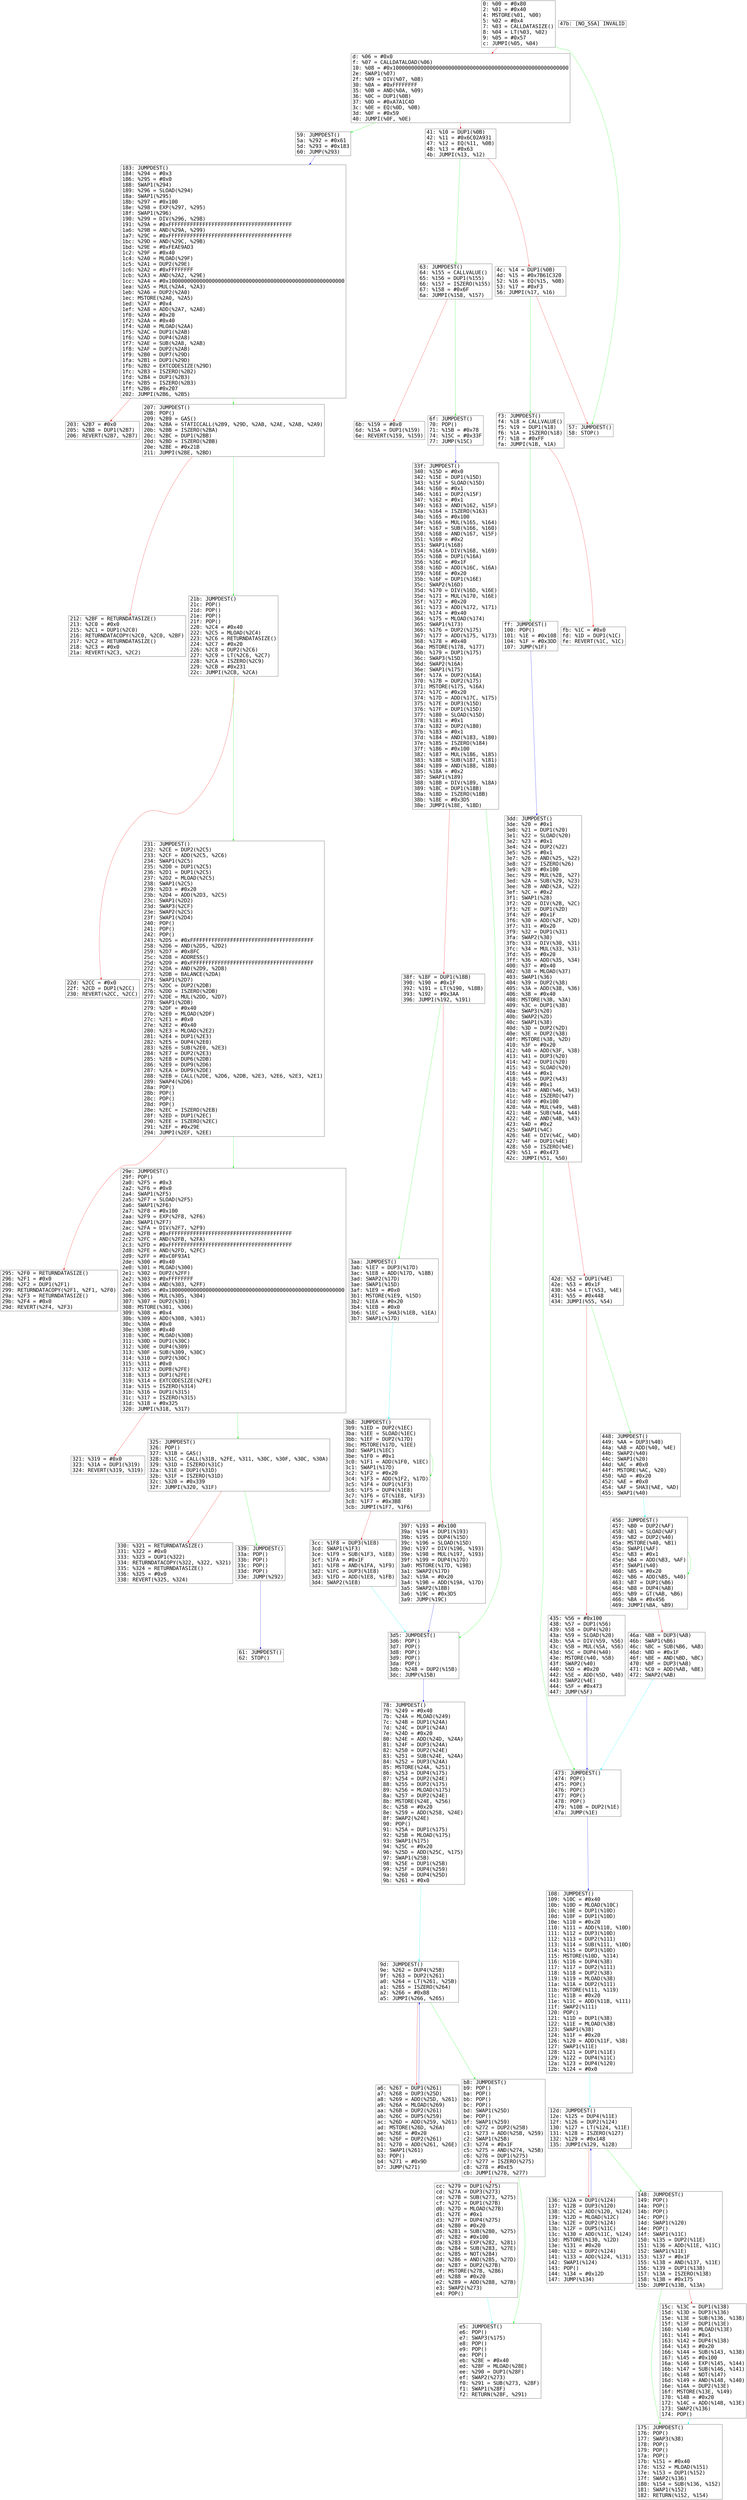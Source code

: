 digraph "graph.cfg.gv" {
	subgraph global {
		node [fontname=Courier fontsize=30.0 rank=same shape=box]
		block_0 [label="0: %00 = #0x80\l2: %01 = #0x40\l4: MSTORE(%01, %00)\l5: %02 = #0x4\l7: %03 = CALLDATASIZE()\l8: %04 = LT(%03, %02)\l9: %05 = #0x57\lc: JUMPI(%05, %04)\l"]
		block_d [label="d: %06 = #0x0\lf: %07 = CALLDATALOAD(%06)\l10: %08 = #0x100000000000000000000000000000000000000000000000000000000\l2e: SWAP1(%07)\l2f: %09 = DIV(%07, %08)\l30: %0A = #0xFFFFFFFF\l35: %0B = AND(%0A, %09)\l36: %0C = DUP1(%0B)\l37: %0D = #0xA7A1C4D\l3c: %0E = EQ(%0D, %0B)\l3d: %0F = #0x59\l40: JUMPI(%0F, %0E)\l"]
		block_41 [label="41: %10 = DUP1(%0B)\l42: %11 = #0x6C02A931\l47: %12 = EQ(%11, %0B)\l48: %13 = #0x63\l4b: JUMPI(%13, %12)\l"]
		block_4c [label="4c: %14 = DUP1(%0B)\l4d: %15 = #0x7B61C320\l52: %16 = EQ(%15, %0B)\l53: %17 = #0xF3\l56: JUMPI(%17, %16)\l"]
		block_57 [label="57: JUMPDEST()\l58: STOP()\l"]
		block_59 [label="59: JUMPDEST()\l5a: %292 = #0x61\l5d: %293 = #0x183\l60: JUMP(%293)\l"]
		block_61 [label="61: JUMPDEST()\l62: STOP()\l"]
		block_63 [label="63: JUMPDEST()\l64: %155 = CALLVALUE()\l65: %156 = DUP1(%155)\l66: %157 = ISZERO(%155)\l67: %158 = #0x6F\l6a: JUMPI(%158, %157)\l"]
		block_6b [label="6b: %159 = #0x0\l6d: %15A = DUP1(%159)\l6e: REVERT(%159, %159)\l"]
		block_6f [label="6f: JUMPDEST()\l70: POP()\l71: %15B = #0x78\l74: %15C = #0x33F\l77: JUMP(%15C)\l"]
		block_78 [label="78: JUMPDEST()\l79: %249 = #0x40\l7b: %24A = MLOAD(%249)\l7c: %24B = DUP1(%24A)\l7d: %24C = DUP1(%24A)\l7e: %24D = #0x20\l80: %24E = ADD(%24D, %24A)\l81: %24F = DUP3(%24A)\l82: %250 = DUP2(%24E)\l83: %251 = SUB(%24E, %24A)\l84: %252 = DUP3(%24A)\l85: MSTORE(%24A, %251)\l86: %253 = DUP4(%175)\l87: %254 = DUP2(%24E)\l88: %255 = DUP2(%175)\l89: %256 = MLOAD(%175)\l8a: %257 = DUP2(%24E)\l8b: MSTORE(%24E, %256)\l8c: %258 = #0x20\l8e: %259 = ADD(%258, %24E)\l8f: SWAP2(%24E)\l90: POP()\l91: %25A = DUP1(%175)\l92: %25B = MLOAD(%175)\l93: SWAP1(%175)\l94: %25C = #0x20\l96: %25D = ADD(%25C, %175)\l97: SWAP1(%25B)\l98: %25E = DUP1(%25B)\l99: %25F = DUP4(%259)\l9a: %260 = DUP4(%25D)\l9b: %261 = #0x0\l"]
		block_9d [label="9d: JUMPDEST()\l9e: %262 = DUP4(%25B)\l9f: %263 = DUP2(%261)\la0: %264 = LT(%261, %25B)\la1: %265 = ISZERO(%264)\la2: %266 = #0xB8\la5: JUMPI(%266, %265)\l"]
		block_a6 [label="a6: %267 = DUP1(%261)\la7: %268 = DUP3(%25D)\la8: %269 = ADD(%25D, %261)\la9: %26A = MLOAD(%269)\laa: %26B = DUP2(%261)\lab: %26C = DUP5(%259)\lac: %26D = ADD(%259, %261)\lad: MSTORE(%26D, %26A)\lae: %26E = #0x20\lb0: %26F = DUP2(%261)\lb1: %270 = ADD(%261, %26E)\lb2: SWAP1(%261)\lb3: POP()\lb4: %271 = #0x9D\lb7: JUMP(%271)\l"]
		block_b8 [label="b8: JUMPDEST()\lb9: POP()\lba: POP()\lbb: POP()\lbc: POP()\lbd: SWAP1(%25D)\lbe: POP()\lbf: SWAP1(%259)\lc0: %272 = DUP2(%25B)\lc1: %273 = ADD(%25B, %259)\lc2: SWAP1(%25B)\lc3: %274 = #0x1F\lc5: %275 = AND(%274, %25B)\lc6: %276 = DUP1(%275)\lc7: %277 = ISZERO(%275)\lc8: %278 = #0xE5\lcb: JUMPI(%278, %277)\l"]
		block_cc [label="cc: %279 = DUP1(%275)\lcd: %27A = DUP3(%273)\lce: %27B = SUB(%273, %275)\lcf: %27C = DUP1(%27B)\ld0: %27D = MLOAD(%27B)\ld1: %27E = #0x1\ld3: %27F = DUP4(%275)\ld4: %280 = #0x20\ld6: %281 = SUB(%280, %275)\ld7: %282 = #0x100\lda: %283 = EXP(%282, %281)\ldb: %284 = SUB(%283, %27E)\ldc: %285 = NOT(%284)\ldd: %286 = AND(%285, %27D)\lde: %287 = DUP2(%27B)\ldf: MSTORE(%27B, %286)\le0: %288 = #0x20\le2: %289 = ADD(%288, %27B)\le3: SWAP2(%273)\le4: POP()\l"]
		block_e5 [label="e5: JUMPDEST()\le6: POP()\le7: SWAP3(%175)\le8: POP()\le9: POP()\lea: POP()\leb: %28E = #0x40\led: %28F = MLOAD(%28E)\lee: %290 = DUP1(%28F)\lef: SWAP2(%273)\lf0: %291 = SUB(%273, %28F)\lf1: SWAP1(%28F)\lf2: RETURN(%28F, %291)\l"]
		block_f3 [label="f3: JUMPDEST()\lf4: %18 = CALLVALUE()\lf5: %19 = DUP1(%18)\lf6: %1A = ISZERO(%18)\lf7: %1B = #0xFF\lfa: JUMPI(%1B, %1A)\l"]
		block_fb [label="fb: %1C = #0x0\lfd: %1D = DUP1(%1C)\lfe: REVERT(%1C, %1C)\l"]
		block_ff [label="ff: JUMPDEST()\l100: POP()\l101: %1E = #0x108\l104: %1F = #0x3DD\l107: JUMP(%1F)\l"]
		block_108 [label="108: JUMPDEST()\l109: %10C = #0x40\l10b: %10D = MLOAD(%10C)\l10c: %10E = DUP1(%10D)\l10d: %10F = DUP1(%10D)\l10e: %110 = #0x20\l110: %111 = ADD(%110, %10D)\l111: %112 = DUP3(%10D)\l112: %113 = DUP2(%111)\l113: %114 = SUB(%111, %10D)\l114: %115 = DUP3(%10D)\l115: MSTORE(%10D, %114)\l116: %116 = DUP4(%38)\l117: %117 = DUP2(%111)\l118: %118 = DUP2(%38)\l119: %119 = MLOAD(%38)\l11a: %11A = DUP2(%111)\l11b: MSTORE(%111, %119)\l11c: %11B = #0x20\l11e: %11C = ADD(%11B, %111)\l11f: SWAP2(%111)\l120: POP()\l121: %11D = DUP1(%38)\l122: %11E = MLOAD(%38)\l123: SWAP1(%38)\l124: %11F = #0x20\l126: %120 = ADD(%11F, %38)\l127: SWAP1(%11E)\l128: %121 = DUP1(%11E)\l129: %122 = DUP4(%11C)\l12a: %123 = DUP4(%120)\l12b: %124 = #0x0\l"]
		block_12d [label="12d: JUMPDEST()\l12e: %125 = DUP4(%11E)\l12f: %126 = DUP2(%124)\l130: %127 = LT(%124, %11E)\l131: %128 = ISZERO(%127)\l132: %129 = #0x148\l135: JUMPI(%129, %128)\l"]
		block_136 [label="136: %12A = DUP1(%124)\l137: %12B = DUP3(%120)\l138: %12C = ADD(%120, %124)\l139: %12D = MLOAD(%12C)\l13a: %12E = DUP2(%124)\l13b: %12F = DUP5(%11C)\l13c: %130 = ADD(%11C, %124)\l13d: MSTORE(%130, %12D)\l13e: %131 = #0x20\l140: %132 = DUP2(%124)\l141: %133 = ADD(%124, %131)\l142: SWAP1(%124)\l143: POP()\l144: %134 = #0x12D\l147: JUMP(%134)\l"]
		block_148 [label="148: JUMPDEST()\l149: POP()\l14a: POP()\l14b: POP()\l14c: POP()\l14d: SWAP1(%120)\l14e: POP()\l14f: SWAP1(%11C)\l150: %135 = DUP2(%11E)\l151: %136 = ADD(%11E, %11C)\l152: SWAP1(%11E)\l153: %137 = #0x1F\l155: %138 = AND(%137, %11E)\l156: %139 = DUP1(%138)\l157: %13A = ISZERO(%138)\l158: %13B = #0x175\l15b: JUMPI(%13B, %13A)\l"]
		block_15c [label="15c: %13C = DUP1(%138)\l15d: %13D = DUP3(%136)\l15e: %13E = SUB(%136, %138)\l15f: %13F = DUP1(%13E)\l160: %140 = MLOAD(%13E)\l161: %141 = #0x1\l163: %142 = DUP4(%138)\l164: %143 = #0x20\l166: %144 = SUB(%143, %138)\l167: %145 = #0x100\l16a: %146 = EXP(%145, %144)\l16b: %147 = SUB(%146, %141)\l16c: %148 = NOT(%147)\l16d: %149 = AND(%148, %140)\l16e: %14A = DUP2(%13E)\l16f: MSTORE(%13E, %149)\l170: %14B = #0x20\l172: %14C = ADD(%14B, %13E)\l173: SWAP2(%136)\l174: POP()\l"]
		block_175 [label="175: JUMPDEST()\l176: POP()\l177: SWAP3(%38)\l178: POP()\l179: POP()\l17a: POP()\l17b: %151 = #0x40\l17d: %152 = MLOAD(%151)\l17e: %153 = DUP1(%152)\l17f: SWAP2(%136)\l180: %154 = SUB(%136, %152)\l181: SWAP1(%152)\l182: RETURN(%152, %154)\l"]
		block_183 [label="183: JUMPDEST()\l184: %294 = #0x3\l186: %295 = #0x0\l188: SWAP1(%294)\l189: %296 = SLOAD(%294)\l18a: SWAP1(%295)\l18b: %297 = #0x100\l18e: %298 = EXP(%297, %295)\l18f: SWAP1(%296)\l190: %299 = DIV(%296, %298)\l191: %29A = #0xFFFFFFFFFFFFFFFFFFFFFFFFFFFFFFFFFFFFFFFF\l1a6: %29B = AND(%29A, %299)\l1a7: %29C = #0xFFFFFFFFFFFFFFFFFFFFFFFFFFFFFFFFFFFFFFFF\l1bc: %29D = AND(%29C, %29B)\l1bd: %29E = #0xFEAE9AD3\l1c2: %29F = #0x40\l1c4: %2A0 = MLOAD(%29F)\l1c5: %2A1 = DUP2(%29E)\l1c6: %2A2 = #0xFFFFFFFF\l1cb: %2A3 = AND(%2A2, %29E)\l1cc: %2A4 = #0x100000000000000000000000000000000000000000000000000000000\l1ea: %2A5 = MUL(%2A4, %2A3)\l1eb: %2A6 = DUP2(%2A0)\l1ec: MSTORE(%2A0, %2A5)\l1ed: %2A7 = #0x4\l1ef: %2A8 = ADD(%2A7, %2A0)\l1f0: %2A9 = #0x20\l1f2: %2AA = #0x40\l1f4: %2AB = MLOAD(%2AA)\l1f5: %2AC = DUP1(%2AB)\l1f6: %2AD = DUP4(%2A8)\l1f7: %2AE = SUB(%2A8, %2AB)\l1f8: %2AF = DUP2(%2AB)\l1f9: %2B0 = DUP7(%29D)\l1fa: %2B1 = DUP1(%29D)\l1fb: %2B2 = EXTCODESIZE(%29D)\l1fc: %2B3 = ISZERO(%2B2)\l1fd: %2B4 = DUP1(%2B3)\l1fe: %2B5 = ISZERO(%2B3)\l1ff: %2B6 = #0x207\l202: JUMPI(%2B6, %2B5)\l"]
		block_203 [label="203: %2B7 = #0x0\l205: %2B8 = DUP1(%2B7)\l206: REVERT(%2B7, %2B7)\l"]
		block_207 [label="207: JUMPDEST()\l208: POP()\l209: %2B9 = GAS()\l20a: %2BA = STATICCALL(%2B9, %29D, %2AB, %2AE, %2AB, %2A9)\l20b: %2BB = ISZERO(%2BA)\l20c: %2BC = DUP1(%2BB)\l20d: %2BD = ISZERO(%2BB)\l20e: %2BE = #0x21B\l211: JUMPI(%2BE, %2BD)\l"]
		block_212 [label="212: %2BF = RETURNDATASIZE()\l213: %2C0 = #0x0\l215: %2C1 = DUP1(%2C0)\l216: RETURNDATACOPY(%2C0, %2C0, %2BF)\l217: %2C2 = RETURNDATASIZE()\l218: %2C3 = #0x0\l21a: REVERT(%2C3, %2C2)\l"]
		block_21b [label="21b: JUMPDEST()\l21c: POP()\l21d: POP()\l21e: POP()\l21f: POP()\l220: %2C4 = #0x40\l222: %2C5 = MLOAD(%2C4)\l223: %2C6 = RETURNDATASIZE()\l224: %2C7 = #0x20\l226: %2C8 = DUP2(%2C6)\l227: %2C9 = LT(%2C6, %2C7)\l228: %2CA = ISZERO(%2C9)\l229: %2CB = #0x231\l22c: JUMPI(%2CB, %2CA)\l"]
		block_22d [label="22d: %2CC = #0x0\l22f: %2CD = DUP1(%2CC)\l230: REVERT(%2CC, %2CC)\l"]
		block_231 [label="231: JUMPDEST()\l232: %2CE = DUP2(%2C5)\l233: %2CF = ADD(%2C5, %2C6)\l234: SWAP1(%2C5)\l235: %2D0 = DUP1(%2C5)\l236: %2D1 = DUP1(%2C5)\l237: %2D2 = MLOAD(%2C5)\l238: SWAP1(%2C5)\l239: %2D3 = #0x20\l23b: %2D4 = ADD(%2D3, %2C5)\l23c: SWAP1(%2D2)\l23d: SWAP3(%2CF)\l23e: SWAP2(%2C5)\l23f: SWAP1(%2D4)\l240: POP()\l241: POP()\l242: POP()\l243: %2D5 = #0xFFFFFFFFFFFFFFFFFFFFFFFFFFFFFFFFFFFFFFFF\l258: %2D6 = AND(%2D5, %2D2)\l259: %2D7 = #0x8FC\l25c: %2D8 = ADDRESS()\l25d: %2D9 = #0xFFFFFFFFFFFFFFFFFFFFFFFFFFFFFFFFFFFFFFFF\l272: %2DA = AND(%2D9, %2D8)\l273: %2DB = BALANCE(%2DA)\l274: SWAP1(%2D7)\l275: %2DC = DUP2(%2DB)\l276: %2DD = ISZERO(%2DB)\l277: %2DE = MUL(%2DD, %2D7)\l278: SWAP1(%2DB)\l279: %2DF = #0x40\l27b: %2E0 = MLOAD(%2DF)\l27c: %2E1 = #0x0\l27e: %2E2 = #0x40\l280: %2E3 = MLOAD(%2E2)\l281: %2E4 = DUP1(%2E3)\l282: %2E5 = DUP4(%2E0)\l283: %2E6 = SUB(%2E0, %2E3)\l284: %2E7 = DUP2(%2E3)\l285: %2E8 = DUP6(%2DB)\l286: %2E9 = DUP9(%2D6)\l287: %2EA = DUP9(%2DE)\l288: %2EB = CALL(%2DE, %2D6, %2DB, %2E3, %2E6, %2E3, %2E1)\l289: SWAP4(%2D6)\l28a: POP()\l28b: POP()\l28c: POP()\l28d: POP()\l28e: %2EC = ISZERO(%2EB)\l28f: %2ED = DUP1(%2EC)\l290: %2EE = ISZERO(%2EC)\l291: %2EF = #0x29E\l294: JUMPI(%2EF, %2EE)\l"]
		block_295 [label="295: %2F0 = RETURNDATASIZE()\l296: %2F1 = #0x0\l298: %2F2 = DUP1(%2F1)\l299: RETURNDATACOPY(%2F1, %2F1, %2F0)\l29a: %2F3 = RETURNDATASIZE()\l29b: %2F4 = #0x0\l29d: REVERT(%2F4, %2F3)\l"]
		block_29e [label="29e: JUMPDEST()\l29f: POP()\l2a0: %2F5 = #0x3\l2a2: %2F6 = #0x0\l2a4: SWAP1(%2F5)\l2a5: %2F7 = SLOAD(%2F5)\l2a6: SWAP1(%2F6)\l2a7: %2F8 = #0x100\l2aa: %2F9 = EXP(%2F8, %2F6)\l2ab: SWAP1(%2F7)\l2ac: %2FA = DIV(%2F7, %2F9)\l2ad: %2FB = #0xFFFFFFFFFFFFFFFFFFFFFFFFFFFFFFFFFFFFFFFF\l2c2: %2FC = AND(%2FB, %2FA)\l2c3: %2FD = #0xFFFFFFFFFFFFFFFFFFFFFFFFFFFFFFFFFFFFFFFF\l2d8: %2FE = AND(%2FD, %2FC)\l2d9: %2FF = #0xC0F93A1\l2de: %300 = #0x40\l2e0: %301 = MLOAD(%300)\l2e1: %302 = DUP2(%2FF)\l2e2: %303 = #0xFFFFFFFF\l2e7: %304 = AND(%303, %2FF)\l2e8: %305 = #0x100000000000000000000000000000000000000000000000000000000\l306: %306 = MUL(%305, %304)\l307: %307 = DUP2(%301)\l308: MSTORE(%301, %306)\l309: %308 = #0x4\l30b: %309 = ADD(%308, %301)\l30c: %30A = #0x0\l30e: %30B = #0x40\l310: %30C = MLOAD(%30B)\l311: %30D = DUP1(%30C)\l312: %30E = DUP4(%309)\l313: %30F = SUB(%309, %30C)\l314: %310 = DUP2(%30C)\l315: %311 = #0x0\l317: %312 = DUP8(%2FE)\l318: %313 = DUP1(%2FE)\l319: %314 = EXTCODESIZE(%2FE)\l31a: %315 = ISZERO(%314)\l31b: %316 = DUP1(%315)\l31c: %317 = ISZERO(%315)\l31d: %318 = #0x325\l320: JUMPI(%318, %317)\l"]
		block_321 [label="321: %319 = #0x0\l323: %31A = DUP1(%319)\l324: REVERT(%319, %319)\l"]
		block_325 [label="325: JUMPDEST()\l326: POP()\l327: %31B = GAS()\l328: %31C = CALL(%31B, %2FE, %311, %30C, %30F, %30C, %30A)\l329: %31D = ISZERO(%31C)\l32a: %31E = DUP1(%31D)\l32b: %31F = ISZERO(%31D)\l32c: %320 = #0x339\l32f: JUMPI(%320, %31F)\l"]
		block_330 [label="330: %321 = RETURNDATASIZE()\l331: %322 = #0x0\l333: %323 = DUP1(%322)\l334: RETURNDATACOPY(%322, %322, %321)\l335: %324 = RETURNDATASIZE()\l336: %325 = #0x0\l338: REVERT(%325, %324)\l"]
		block_339 [label="339: JUMPDEST()\l33a: POP()\l33b: POP()\l33c: POP()\l33d: POP()\l33e: JUMP(%292)\l"]
		block_33f [label="33f: JUMPDEST()\l340: %15D = #0x0\l342: %15E = DUP1(%15D)\l343: %15F = SLOAD(%15D)\l344: %160 = #0x1\l346: %161 = DUP2(%15F)\l347: %162 = #0x1\l349: %163 = AND(%162, %15F)\l34a: %164 = ISZERO(%163)\l34b: %165 = #0x100\l34e: %166 = MUL(%165, %164)\l34f: %167 = SUB(%166, %160)\l350: %168 = AND(%167, %15F)\l351: %169 = #0x2\l353: SWAP1(%168)\l354: %16A = DIV(%168, %169)\l355: %16B = DUP1(%16A)\l356: %16C = #0x1F\l358: %16D = ADD(%16C, %16A)\l359: %16E = #0x20\l35b: %16F = DUP1(%16E)\l35c: SWAP2(%16D)\l35d: %170 = DIV(%16D, %16E)\l35e: %171 = MUL(%170, %16E)\l35f: %172 = #0x20\l361: %173 = ADD(%172, %171)\l362: %174 = #0x40\l364: %175 = MLOAD(%174)\l365: SWAP1(%173)\l366: %176 = DUP2(%175)\l367: %177 = ADD(%175, %173)\l368: %178 = #0x40\l36a: MSTORE(%178, %177)\l36b: %179 = DUP1(%175)\l36c: SWAP3(%15D)\l36d: SWAP2(%16A)\l36e: SWAP1(%175)\l36f: %17A = DUP2(%16A)\l370: %17B = DUP2(%175)\l371: MSTORE(%175, %16A)\l372: %17C = #0x20\l374: %17D = ADD(%17C, %175)\l375: %17E = DUP3(%15D)\l376: %17F = DUP1(%15D)\l377: %180 = SLOAD(%15D)\l378: %181 = #0x1\l37a: %182 = DUP2(%180)\l37b: %183 = #0x1\l37d: %184 = AND(%183, %180)\l37e: %185 = ISZERO(%184)\l37f: %186 = #0x100\l382: %187 = MUL(%186, %185)\l383: %188 = SUB(%187, %181)\l384: %189 = AND(%188, %180)\l385: %18A = #0x2\l387: SWAP1(%189)\l388: %18B = DIV(%189, %18A)\l389: %18C = DUP1(%18B)\l38a: %18D = ISZERO(%18B)\l38b: %18E = #0x3D5\l38e: JUMPI(%18E, %18D)\l"]
		block_38f [label="38f: %18F = DUP1(%18B)\l390: %190 = #0x1F\l392: %191 = LT(%190, %18B)\l393: %192 = #0x3AA\l396: JUMPI(%192, %191)\l"]
		block_397 [label="397: %193 = #0x100\l39a: %194 = DUP1(%193)\l39b: %195 = DUP4(%15D)\l39c: %196 = SLOAD(%15D)\l39d: %197 = DIV(%196, %193)\l39e: %198 = MUL(%197, %193)\l39f: %199 = DUP4(%17D)\l3a0: MSTORE(%17D, %198)\l3a1: SWAP2(%17D)\l3a2: %19A = #0x20\l3a4: %19B = ADD(%19A, %17D)\l3a5: SWAP2(%18B)\l3a6: %19C = #0x3D5\l3a9: JUMP(%19C)\l"]
		block_3aa [label="3aa: JUMPDEST()\l3ab: %1E7 = DUP3(%17D)\l3ac: %1E8 = ADD(%17D, %18B)\l3ad: SWAP2(%17D)\l3ae: SWAP1(%15D)\l3af: %1E9 = #0x0\l3b1: MSTORE(%1E9, %15D)\l3b2: %1EA = #0x20\l3b4: %1EB = #0x0\l3b6: %1EC = SHA3(%1EB, %1EA)\l3b7: SWAP1(%17D)\l"]
		block_3b8 [label="3b8: JUMPDEST()\l3b9: %1ED = DUP2(%1EC)\l3ba: %1EE = SLOAD(%1EC)\l3bb: %1EF = DUP2(%17D)\l3bc: MSTORE(%17D, %1EE)\l3bd: SWAP1(%1EC)\l3be: %1F0 = #0x1\l3c0: %1F1 = ADD(%1F0, %1EC)\l3c1: SWAP1(%17D)\l3c2: %1F2 = #0x20\l3c4: %1F3 = ADD(%1F2, %17D)\l3c5: %1F4 = DUP1(%1F3)\l3c6: %1F5 = DUP4(%1E8)\l3c7: %1F6 = GT(%1E8, %1F3)\l3c8: %1F7 = #0x3B8\l3cb: JUMPI(%1F7, %1F6)\l"]
		block_3cc [label="3cc: %1F8 = DUP3(%1E8)\l3cd: SWAP1(%1F3)\l3ce: %1F9 = SUB(%1F3, %1E8)\l3cf: %1FA = #0x1F\l3d1: %1FB = AND(%1FA, %1F9)\l3d2: %1FC = DUP3(%1E8)\l3d3: %1FD = ADD(%1E8, %1FB)\l3d4: SWAP2(%1E8)\l"]
		block_3d5 [label="3d5: JUMPDEST()\l3d6: POP()\l3d7: POP()\l3d8: POP()\l3d9: POP()\l3da: POP()\l3db: %248 = DUP2(%15B)\l3dc: JUMP(%15B)\l"]
		block_3dd [label="3dd: JUMPDEST()\l3de: %20 = #0x1\l3e0: %21 = DUP1(%20)\l3e1: %22 = SLOAD(%20)\l3e2: %23 = #0x1\l3e4: %24 = DUP2(%22)\l3e5: %25 = #0x1\l3e7: %26 = AND(%25, %22)\l3e8: %27 = ISZERO(%26)\l3e9: %28 = #0x100\l3ec: %29 = MUL(%28, %27)\l3ed: %2A = SUB(%29, %23)\l3ee: %2B = AND(%2A, %22)\l3ef: %2C = #0x2\l3f1: SWAP1(%2B)\l3f2: %2D = DIV(%2B, %2C)\l3f3: %2E = DUP1(%2D)\l3f4: %2F = #0x1F\l3f6: %30 = ADD(%2F, %2D)\l3f7: %31 = #0x20\l3f9: %32 = DUP1(%31)\l3fa: SWAP2(%30)\l3fb: %33 = DIV(%30, %31)\l3fc: %34 = MUL(%33, %31)\l3fd: %35 = #0x20\l3ff: %36 = ADD(%35, %34)\l400: %37 = #0x40\l402: %38 = MLOAD(%37)\l403: SWAP1(%36)\l404: %39 = DUP2(%38)\l405: %3A = ADD(%38, %36)\l406: %3B = #0x40\l408: MSTORE(%3B, %3A)\l409: %3C = DUP1(%38)\l40a: SWAP3(%20)\l40b: SWAP2(%2D)\l40c: SWAP1(%38)\l40d: %3D = DUP2(%2D)\l40e: %3E = DUP2(%38)\l40f: MSTORE(%38, %2D)\l410: %3F = #0x20\l412: %40 = ADD(%3F, %38)\l413: %41 = DUP3(%20)\l414: %42 = DUP1(%20)\l415: %43 = SLOAD(%20)\l416: %44 = #0x1\l418: %45 = DUP2(%43)\l419: %46 = #0x1\l41b: %47 = AND(%46, %43)\l41c: %48 = ISZERO(%47)\l41d: %49 = #0x100\l420: %4A = MUL(%49, %48)\l421: %4B = SUB(%4A, %44)\l422: %4C = AND(%4B, %43)\l423: %4D = #0x2\l425: SWAP1(%4C)\l426: %4E = DIV(%4C, %4D)\l427: %4F = DUP1(%4E)\l428: %50 = ISZERO(%4E)\l429: %51 = #0x473\l42c: JUMPI(%51, %50)\l"]
		block_42d [label="42d: %52 = DUP1(%4E)\l42e: %53 = #0x1F\l430: %54 = LT(%53, %4E)\l431: %55 = #0x448\l434: JUMPI(%55, %54)\l"]
		block_435 [label="435: %56 = #0x100\l438: %57 = DUP1(%56)\l439: %58 = DUP4(%20)\l43a: %59 = SLOAD(%20)\l43b: %5A = DIV(%59, %56)\l43c: %5B = MUL(%5A, %56)\l43d: %5C = DUP4(%40)\l43e: MSTORE(%40, %5B)\l43f: SWAP2(%40)\l440: %5D = #0x20\l442: %5E = ADD(%5D, %40)\l443: SWAP2(%4E)\l444: %5F = #0x473\l447: JUMP(%5F)\l"]
		block_448 [label="448: JUMPDEST()\l449: %AA = DUP3(%40)\l44a: %AB = ADD(%40, %4E)\l44b: SWAP2(%40)\l44c: SWAP1(%20)\l44d: %AC = #0x0\l44f: MSTORE(%AC, %20)\l450: %AD = #0x20\l452: %AE = #0x0\l454: %AF = SHA3(%AE, %AD)\l455: SWAP1(%40)\l"]
		block_456 [label="456: JUMPDEST()\l457: %B0 = DUP2(%AF)\l458: %B1 = SLOAD(%AF)\l459: %B2 = DUP2(%40)\l45a: MSTORE(%40, %B1)\l45b: SWAP1(%AF)\l45c: %B3 = #0x1\l45e: %B4 = ADD(%B3, %AF)\l45f: SWAP1(%40)\l460: %B5 = #0x20\l462: %B6 = ADD(%B5, %40)\l463: %B7 = DUP1(%B6)\l464: %B8 = DUP4(%AB)\l465: %B9 = GT(%AB, %B6)\l466: %BA = #0x456\l469: JUMPI(%BA, %B9)\l"]
		block_46a [label="46a: %BB = DUP3(%AB)\l46b: SWAP1(%B6)\l46c: %BC = SUB(%B6, %AB)\l46d: %BD = #0x1F\l46f: %BE = AND(%BD, %BC)\l470: %BF = DUP3(%AB)\l471: %C0 = ADD(%AB, %BE)\l472: SWAP2(%AB)\l"]
		block_473 [label="473: JUMPDEST()\l474: POP()\l475: POP()\l476: POP()\l477: POP()\l478: POP()\l479: %10B = DUP2(%1E)\l47a: JUMP(%1E)\l"]
		block_47b [label="47b: [NO_SSA] INVALID\l"]
	}
	block_3b8 -> block_3b8 [color=green]
	block_456 -> block_46a [color=red]
	block_108 -> block_12d [color=cyan]
	block_f3 -> block_ff [color=green]
	block_d -> block_59 [color=green]
	block_21b -> block_231 [color=green]
	block_29e -> block_325 [color=green]
	block_339 -> block_61 [color=blue]
	block_0 -> block_57 [color=green]
	block_38f -> block_3aa [color=green]
	block_448 -> block_456 [color=cyan]
	block_59 -> block_183 [color=blue]
	block_21b -> block_22d [color=red]
	block_29e -> block_321 [color=red]
	block_325 -> block_339 [color=green]
	block_9d -> block_b8 [color=green]
	block_183 -> block_203 [color=red]
	block_63 -> block_6f [color=green]
	block_3dd -> block_473 [color=green]
	block_33f -> block_3d5 [color=green]
	block_397 -> block_3d5 [color=blue]
	block_3b8 -> block_3cc [color=red]
	block_0 -> block_d [color=red]
	block_4c -> block_57 [color=red]
	block_6f -> block_33f [color=blue]
	block_3d5 -> block_78 [color=blue]
	block_41 -> block_4c [color=red]
	block_148 -> block_175 [color=green]
	block_38f -> block_397 [color=red]
	block_12d -> block_148 [color=green]
	block_d -> block_41 [color=red]
	block_63 -> block_6b [color=red]
	block_9d -> block_a6 [color=red]
	block_231 -> block_29e [color=green]
	block_f3 -> block_fb [color=red]
	block_33f -> block_38f [color=red]
	block_b8 -> block_cc [color=red]
	block_207 -> block_21b [color=green]
	block_ff -> block_3dd [color=blue]
	block_3aa -> block_3b8 [color=cyan]
	block_b8 -> block_e5 [color=green]
	block_183 -> block_207 [color=green]
	block_cc -> block_e5 [color=cyan]
	block_3cc -> block_3d5 [color=cyan]
	block_42d -> block_435 [color=red]
	block_435 -> block_473 [color=blue]
	block_325 -> block_330 [color=red]
	block_207 -> block_212 [color=red]
	block_78 -> block_9d [color=cyan]
	block_46a -> block_473 [color=cyan]
	block_456 -> block_456 [color=green]
	block_12d -> block_136 [color=red]
	block_3dd -> block_42d [color=red]
	block_a6 -> block_9d [color=blue]
	block_41 -> block_63 [color=green]
	block_231 -> block_295 [color=red]
	block_136 -> block_12d [color=blue]
	block_15c -> block_175 [color=cyan]
	block_148 -> block_15c [color=red]
	block_42d -> block_448 [color=green]
	block_473 -> block_108 [color=blue]
	block_4c -> block_f3 [color=green]
}
